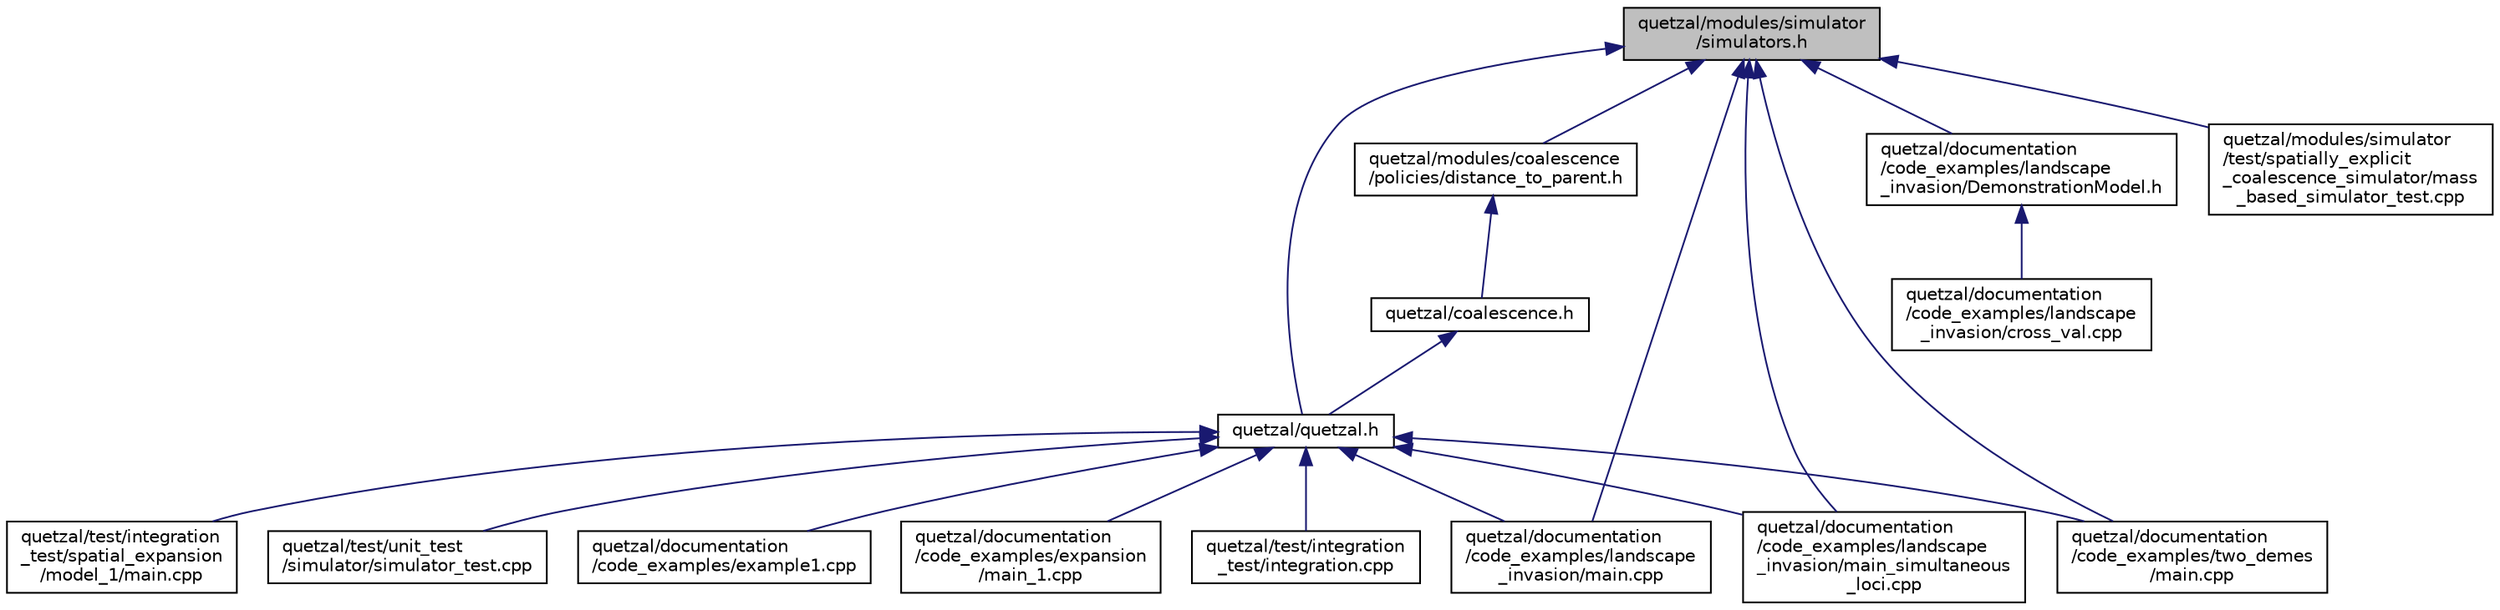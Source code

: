 digraph "quetzal/modules/simulator/simulators.h"
{
 // LATEX_PDF_SIZE
  edge [fontname="Helvetica",fontsize="10",labelfontname="Helvetica",labelfontsize="10"];
  node [fontname="Helvetica",fontsize="10",shape=record];
  Node42 [label="quetzal/modules/simulator\l/simulators.h",height=0.2,width=0.4,color="black", fillcolor="grey75", style="filled", fontcolor="black",tooltip=" "];
  Node42 -> Node43 [dir="back",color="midnightblue",fontsize="10",style="solid",fontname="Helvetica"];
  Node43 [label="quetzal/modules/coalescence\l/policies/distance_to_parent.h",height=0.2,width=0.4,color="black", fillcolor="white", style="filled",URL="$distance__to__parent_8h.html",tooltip=" "];
  Node43 -> Node44 [dir="back",color="midnightblue",fontsize="10",style="solid",fontname="Helvetica"];
  Node44 [label="quetzal/coalescence.h",height=0.2,width=0.4,color="black", fillcolor="white", style="filled",URL="$coalescence_8h.html",tooltip=" "];
  Node44 -> Node45 [dir="back",color="midnightblue",fontsize="10",style="solid",fontname="Helvetica"];
  Node45 [label="quetzal/quetzal.h",height=0.2,width=0.4,color="black", fillcolor="white", style="filled",URL="$quetzal_8h.html",tooltip=" "];
  Node45 -> Node46 [dir="back",color="midnightblue",fontsize="10",style="solid",fontname="Helvetica"];
  Node46 [label="quetzal/documentation\l/code_examples/example1.cpp",height=0.2,width=0.4,color="black", fillcolor="white", style="filled",URL="$example1_8cpp.html",tooltip=" "];
  Node45 -> Node47 [dir="back",color="midnightblue",fontsize="10",style="solid",fontname="Helvetica"];
  Node47 [label="quetzal/documentation\l/code_examples/expansion\l/main_1.cpp",height=0.2,width=0.4,color="black", fillcolor="white", style="filled",URL="$main__1_8cpp.html",tooltip=" "];
  Node45 -> Node48 [dir="back",color="midnightblue",fontsize="10",style="solid",fontname="Helvetica"];
  Node48 [label="quetzal/documentation\l/code_examples/landscape\l_invasion/main.cpp",height=0.2,width=0.4,color="black", fillcolor="white", style="filled",URL="$documentation_2code__examples_2landscape__invasion_2main_8cpp.html",tooltip=" "];
  Node45 -> Node49 [dir="back",color="midnightblue",fontsize="10",style="solid",fontname="Helvetica"];
  Node49 [label="quetzal/documentation\l/code_examples/landscape\l_invasion/main_simultaneous\l_loci.cpp",height=0.2,width=0.4,color="black", fillcolor="white", style="filled",URL="$main__simultaneous__loci_8cpp.html",tooltip=" "];
  Node45 -> Node50 [dir="back",color="midnightblue",fontsize="10",style="solid",fontname="Helvetica"];
  Node50 [label="quetzal/documentation\l/code_examples/two_demes\l/main.cpp",height=0.2,width=0.4,color="black", fillcolor="white", style="filled",URL="$documentation_2code__examples_2two__demes_2main_8cpp.html",tooltip=" "];
  Node45 -> Node51 [dir="back",color="midnightblue",fontsize="10",style="solid",fontname="Helvetica"];
  Node51 [label="quetzal/test/integration\l_test/integration.cpp",height=0.2,width=0.4,color="black", fillcolor="white", style="filled",URL="$integration_8cpp.html",tooltip=" "];
  Node45 -> Node52 [dir="back",color="midnightblue",fontsize="10",style="solid",fontname="Helvetica"];
  Node52 [label="quetzal/test/integration\l_test/spatial_expansion\l/model_1/main.cpp",height=0.2,width=0.4,color="black", fillcolor="white", style="filled",URL="$test_2integration__test_2spatial__expansion_2model__1_2main_8cpp.html",tooltip=" "];
  Node45 -> Node53 [dir="back",color="midnightblue",fontsize="10",style="solid",fontname="Helvetica"];
  Node53 [label="quetzal/test/unit_test\l/simulator/simulator_test.cpp",height=0.2,width=0.4,color="black", fillcolor="white", style="filled",URL="$simulator__test_8cpp.html",tooltip=" "];
  Node42 -> Node45 [dir="back",color="midnightblue",fontsize="10",style="solid",fontname="Helvetica"];
  Node42 -> Node54 [dir="back",color="midnightblue",fontsize="10",style="solid",fontname="Helvetica"];
  Node54 [label="quetzal/documentation\l/code_examples/landscape\l_invasion/DemonstrationModel.h",height=0.2,width=0.4,color="black", fillcolor="white", style="filled",URL="$_demonstration_model_8h.html",tooltip=" "];
  Node54 -> Node55 [dir="back",color="midnightblue",fontsize="10",style="solid",fontname="Helvetica"];
  Node55 [label="quetzal/documentation\l/code_examples/landscape\l_invasion/cross_val.cpp",height=0.2,width=0.4,color="black", fillcolor="white", style="filled",URL="$cross__val_8cpp.html",tooltip=" "];
  Node42 -> Node48 [dir="back",color="midnightblue",fontsize="10",style="solid",fontname="Helvetica"];
  Node42 -> Node49 [dir="back",color="midnightblue",fontsize="10",style="solid",fontname="Helvetica"];
  Node42 -> Node50 [dir="back",color="midnightblue",fontsize="10",style="solid",fontname="Helvetica"];
  Node42 -> Node56 [dir="back",color="midnightblue",fontsize="10",style="solid",fontname="Helvetica"];
  Node56 [label="quetzal/modules/simulator\l/test/spatially_explicit\l_coalescence_simulator/mass\l_based_simulator_test.cpp",height=0.2,width=0.4,color="black", fillcolor="white", style="filled",URL="$mass__based__simulator__test_8cpp.html",tooltip=" "];
}
